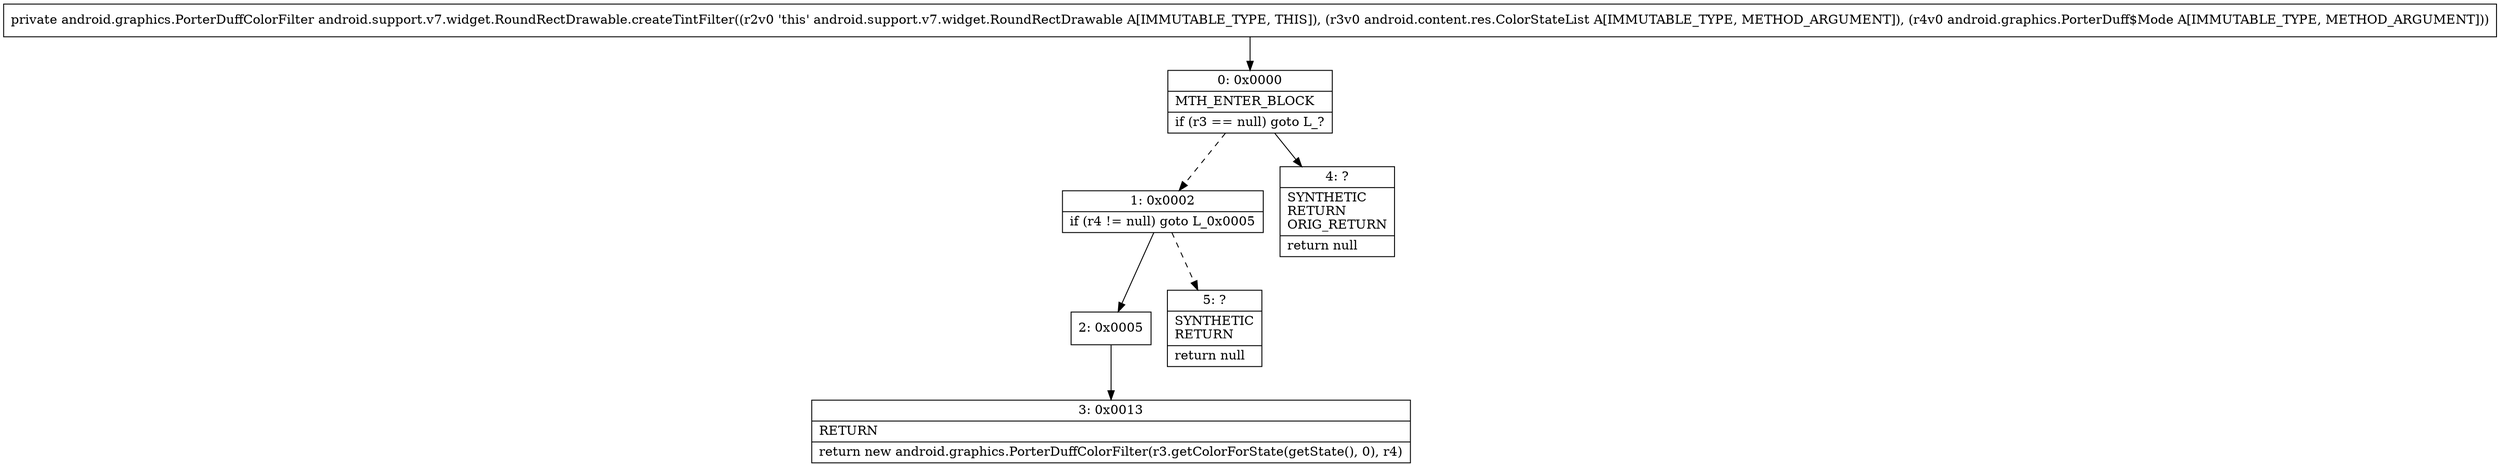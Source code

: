 digraph "CFG forandroid.support.v7.widget.RoundRectDrawable.createTintFilter(Landroid\/content\/res\/ColorStateList;Landroid\/graphics\/PorterDuff$Mode;)Landroid\/graphics\/PorterDuffColorFilter;" {
Node_0 [shape=record,label="{0\:\ 0x0000|MTH_ENTER_BLOCK\l|if (r3 == null) goto L_?\l}"];
Node_1 [shape=record,label="{1\:\ 0x0002|if (r4 != null) goto L_0x0005\l}"];
Node_2 [shape=record,label="{2\:\ 0x0005}"];
Node_3 [shape=record,label="{3\:\ 0x0013|RETURN\l|return new android.graphics.PorterDuffColorFilter(r3.getColorForState(getState(), 0), r4)\l}"];
Node_4 [shape=record,label="{4\:\ ?|SYNTHETIC\lRETURN\lORIG_RETURN\l|return null\l}"];
Node_5 [shape=record,label="{5\:\ ?|SYNTHETIC\lRETURN\l|return null\l}"];
MethodNode[shape=record,label="{private android.graphics.PorterDuffColorFilter android.support.v7.widget.RoundRectDrawable.createTintFilter((r2v0 'this' android.support.v7.widget.RoundRectDrawable A[IMMUTABLE_TYPE, THIS]), (r3v0 android.content.res.ColorStateList A[IMMUTABLE_TYPE, METHOD_ARGUMENT]), (r4v0 android.graphics.PorterDuff$Mode A[IMMUTABLE_TYPE, METHOD_ARGUMENT])) }"];
MethodNode -> Node_0;
Node_0 -> Node_1[style=dashed];
Node_0 -> Node_4;
Node_1 -> Node_2;
Node_1 -> Node_5[style=dashed];
Node_2 -> Node_3;
}

